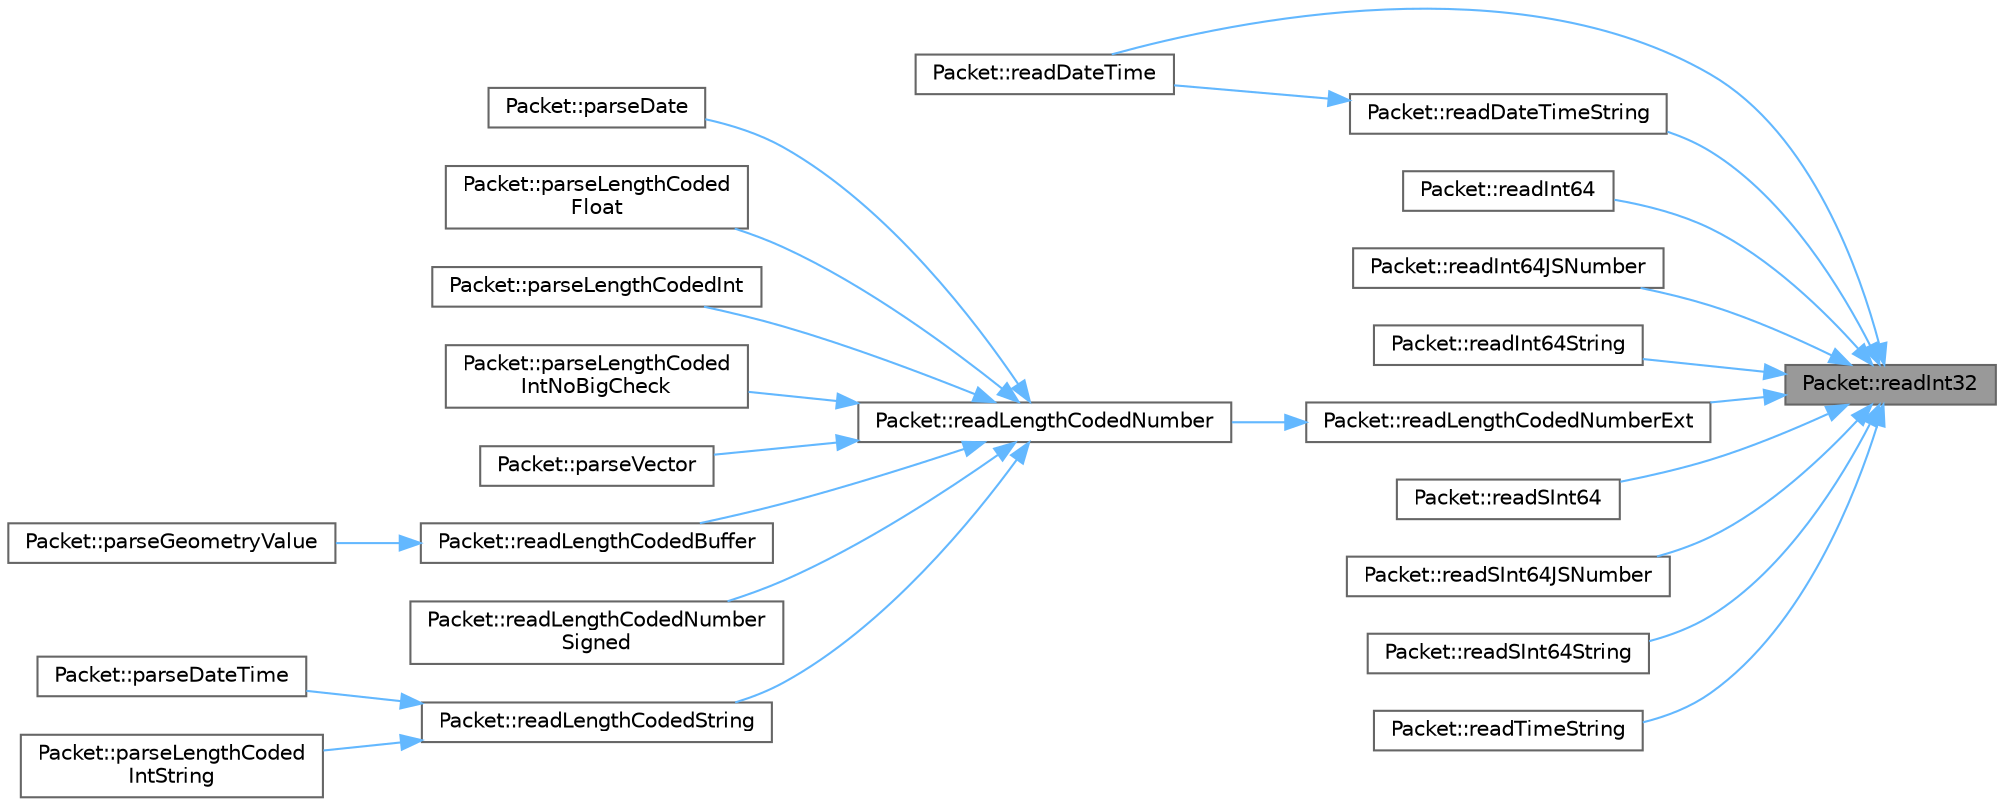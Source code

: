 digraph "Packet::readInt32"
{
 // INTERACTIVE_SVG=YES
 // LATEX_PDF_SIZE
  bgcolor="transparent";
  edge [fontname=Helvetica,fontsize=10,labelfontname=Helvetica,labelfontsize=10];
  node [fontname=Helvetica,fontsize=10,shape=box,height=0.2,width=0.4];
  rankdir="RL";
  Node1 [id="Node000001",label="Packet::readInt32",height=0.2,width=0.4,color="gray40", fillcolor="grey60", style="filled", fontcolor="black",tooltip=" "];
  Node1 -> Node2 [id="edge24_Node000001_Node000002",dir="back",color="steelblue1",style="solid",tooltip=" "];
  Node2 [id="Node000002",label="Packet::readDateTime",height=0.2,width=0.4,color="grey40", fillcolor="white", style="filled",URL="$d9/dd4/a00776_ad60aaa40cf18ef15cb2c2c71890b8c42.html#ad60aaa40cf18ef15cb2c2c71890b8c42",tooltip=" "];
  Node1 -> Node3 [id="edge25_Node000001_Node000003",dir="back",color="steelblue1",style="solid",tooltip=" "];
  Node3 [id="Node000003",label="Packet::readDateTimeString",height=0.2,width=0.4,color="grey40", fillcolor="white", style="filled",URL="$d9/dd4/a00776_aa1ca374271d645c7f1fef6ee3d37794e.html#aa1ca374271d645c7f1fef6ee3d37794e",tooltip=" "];
  Node3 -> Node2 [id="edge26_Node000003_Node000002",dir="back",color="steelblue1",style="solid",tooltip=" "];
  Node1 -> Node4 [id="edge27_Node000001_Node000004",dir="back",color="steelblue1",style="solid",tooltip=" "];
  Node4 [id="Node000004",label="Packet::readInt64",height=0.2,width=0.4,color="grey40", fillcolor="white", style="filled",URL="$d9/dd4/a00776_a52314829226dd8d6a4544ef59d222089.html#a52314829226dd8d6a4544ef59d222089",tooltip=" "];
  Node1 -> Node5 [id="edge28_Node000001_Node000005",dir="back",color="steelblue1",style="solid",tooltip=" "];
  Node5 [id="Node000005",label="Packet::readInt64JSNumber",height=0.2,width=0.4,color="grey40", fillcolor="white", style="filled",URL="$d9/dd4/a00776_a23203a1fc8ba6d9243b16c8a4a836337.html#a23203a1fc8ba6d9243b16c8a4a836337",tooltip=" "];
  Node1 -> Node6 [id="edge29_Node000001_Node000006",dir="back",color="steelblue1",style="solid",tooltip=" "];
  Node6 [id="Node000006",label="Packet::readInt64String",height=0.2,width=0.4,color="grey40", fillcolor="white", style="filled",URL="$d9/dd4/a00776_adc5256c84c24db478238fa3832b941d6.html#adc5256c84c24db478238fa3832b941d6",tooltip=" "];
  Node1 -> Node7 [id="edge30_Node000001_Node000007",dir="back",color="steelblue1",style="solid",tooltip=" "];
  Node7 [id="Node000007",label="Packet::readLengthCodedNumberExt",height=0.2,width=0.4,color="grey40", fillcolor="white", style="filled",URL="$d9/dd4/a00776_a2575b981ee79535811cb418c1a14a42d.html#a2575b981ee79535811cb418c1a14a42d",tooltip=" "];
  Node7 -> Node8 [id="edge31_Node000007_Node000008",dir="back",color="steelblue1",style="solid",tooltip=" "];
  Node8 [id="Node000008",label="Packet::readLengthCodedNumber",height=0.2,width=0.4,color="grey40", fillcolor="white", style="filled",URL="$d9/dd4/a00776_a2a42fae22c7fcb7ee53dd8aab9d57b6a.html#a2a42fae22c7fcb7ee53dd8aab9d57b6a",tooltip=" "];
  Node8 -> Node9 [id="edge32_Node000008_Node000009",dir="back",color="steelblue1",style="solid",tooltip=" "];
  Node9 [id="Node000009",label="Packet::parseDate",height=0.2,width=0.4,color="grey40", fillcolor="white", style="filled",URL="$d9/dd4/a00776_a8c79f59583146a0301669919b22214ea.html#a8c79f59583146a0301669919b22214ea",tooltip=" "];
  Node8 -> Node10 [id="edge33_Node000008_Node000010",dir="back",color="steelblue1",style="solid",tooltip=" "];
  Node10 [id="Node000010",label="Packet::parseLengthCoded\lFloat",height=0.2,width=0.4,color="grey40", fillcolor="white", style="filled",URL="$d9/dd4/a00776_a54f5df5922e20a3e93d135bdca7dc3ef.html#a54f5df5922e20a3e93d135bdca7dc3ef",tooltip=" "];
  Node8 -> Node11 [id="edge34_Node000008_Node000011",dir="back",color="steelblue1",style="solid",tooltip=" "];
  Node11 [id="Node000011",label="Packet::parseLengthCodedInt",height=0.2,width=0.4,color="grey40", fillcolor="white", style="filled",URL="$d9/dd4/a00776_a6610eba10c79bfd165a42608a0fa55d0.html#a6610eba10c79bfd165a42608a0fa55d0",tooltip=" "];
  Node8 -> Node12 [id="edge35_Node000008_Node000012",dir="back",color="steelblue1",style="solid",tooltip=" "];
  Node12 [id="Node000012",label="Packet::parseLengthCoded\lIntNoBigCheck",height=0.2,width=0.4,color="grey40", fillcolor="white", style="filled",URL="$d9/dd4/a00776_ab9cbff3ab21aaa39df757e6b44d0312e.html#ab9cbff3ab21aaa39df757e6b44d0312e",tooltip=" "];
  Node8 -> Node13 [id="edge36_Node000008_Node000013",dir="back",color="steelblue1",style="solid",tooltip=" "];
  Node13 [id="Node000013",label="Packet::parseVector",height=0.2,width=0.4,color="grey40", fillcolor="white", style="filled",URL="$d9/dd4/a00776_a06c0881170b882070b05d953a890c272.html#a06c0881170b882070b05d953a890c272",tooltip=" "];
  Node8 -> Node14 [id="edge37_Node000008_Node000014",dir="back",color="steelblue1",style="solid",tooltip=" "];
  Node14 [id="Node000014",label="Packet::readLengthCodedBuffer",height=0.2,width=0.4,color="grey40", fillcolor="white", style="filled",URL="$d9/dd4/a00776_a8fd8e1d4d84ffa1eb26be38a9c3bf9c3.html#a8fd8e1d4d84ffa1eb26be38a9c3bf9c3",tooltip=" "];
  Node14 -> Node15 [id="edge38_Node000014_Node000015",dir="back",color="steelblue1",style="solid",tooltip=" "];
  Node15 [id="Node000015",label="Packet::parseGeometryValue",height=0.2,width=0.4,color="grey40", fillcolor="white", style="filled",URL="$d9/dd4/a00776_acf2e4526a557c1c953c1ff5e40ed17d3.html#acf2e4526a557c1c953c1ff5e40ed17d3",tooltip=" "];
  Node8 -> Node16 [id="edge39_Node000008_Node000016",dir="back",color="steelblue1",style="solid",tooltip=" "];
  Node16 [id="Node000016",label="Packet::readLengthCodedNumber\lSigned",height=0.2,width=0.4,color="grey40", fillcolor="white", style="filled",URL="$d9/dd4/a00776_a92d5c72fe577f2d18e203e831e4c16e7.html#a92d5c72fe577f2d18e203e831e4c16e7",tooltip=" "];
  Node8 -> Node17 [id="edge40_Node000008_Node000017",dir="back",color="steelblue1",style="solid",tooltip=" "];
  Node17 [id="Node000017",label="Packet::readLengthCodedString",height=0.2,width=0.4,color="grey40", fillcolor="white", style="filled",URL="$d9/dd4/a00776_af12b93337d78bcc9754add750fd74380.html#af12b93337d78bcc9754add750fd74380",tooltip=" "];
  Node17 -> Node18 [id="edge41_Node000017_Node000018",dir="back",color="steelblue1",style="solid",tooltip=" "];
  Node18 [id="Node000018",label="Packet::parseDateTime",height=0.2,width=0.4,color="grey40", fillcolor="white", style="filled",URL="$d9/dd4/a00776_aadb885cf8be9495c17b4ced4d1705685.html#aadb885cf8be9495c17b4ced4d1705685",tooltip=" "];
  Node17 -> Node19 [id="edge42_Node000017_Node000019",dir="back",color="steelblue1",style="solid",tooltip=" "];
  Node19 [id="Node000019",label="Packet::parseLengthCoded\lIntString",height=0.2,width=0.4,color="grey40", fillcolor="white", style="filled",URL="$d9/dd4/a00776_a1597a28819d276b6b55f56243fb8b946.html#a1597a28819d276b6b55f56243fb8b946",tooltip=" "];
  Node1 -> Node20 [id="edge43_Node000001_Node000020",dir="back",color="steelblue1",style="solid",tooltip=" "];
  Node20 [id="Node000020",label="Packet::readSInt64",height=0.2,width=0.4,color="grey40", fillcolor="white", style="filled",URL="$d9/dd4/a00776_a862f01291ccd3610d86da66b1cca466b.html#a862f01291ccd3610d86da66b1cca466b",tooltip=" "];
  Node1 -> Node21 [id="edge44_Node000001_Node000021",dir="back",color="steelblue1",style="solid",tooltip=" "];
  Node21 [id="Node000021",label="Packet::readSInt64JSNumber",height=0.2,width=0.4,color="grey40", fillcolor="white", style="filled",URL="$d9/dd4/a00776_a56d623255cce6d1aa47362d3022b5615.html#a56d623255cce6d1aa47362d3022b5615",tooltip=" "];
  Node1 -> Node22 [id="edge45_Node000001_Node000022",dir="back",color="steelblue1",style="solid",tooltip=" "];
  Node22 [id="Node000022",label="Packet::readSInt64String",height=0.2,width=0.4,color="grey40", fillcolor="white", style="filled",URL="$d9/dd4/a00776_a996de827441c3f201af81103a552bcb4.html#a996de827441c3f201af81103a552bcb4",tooltip=" "];
  Node1 -> Node23 [id="edge46_Node000001_Node000023",dir="back",color="steelblue1",style="solid",tooltip=" "];
  Node23 [id="Node000023",label="Packet::readTimeString",height=0.2,width=0.4,color="grey40", fillcolor="white", style="filled",URL="$d9/dd4/a00776_aa6340d6748db4ae0563024eb1fdce6f5.html#aa6340d6748db4ae0563024eb1fdce6f5",tooltip=" "];
}
